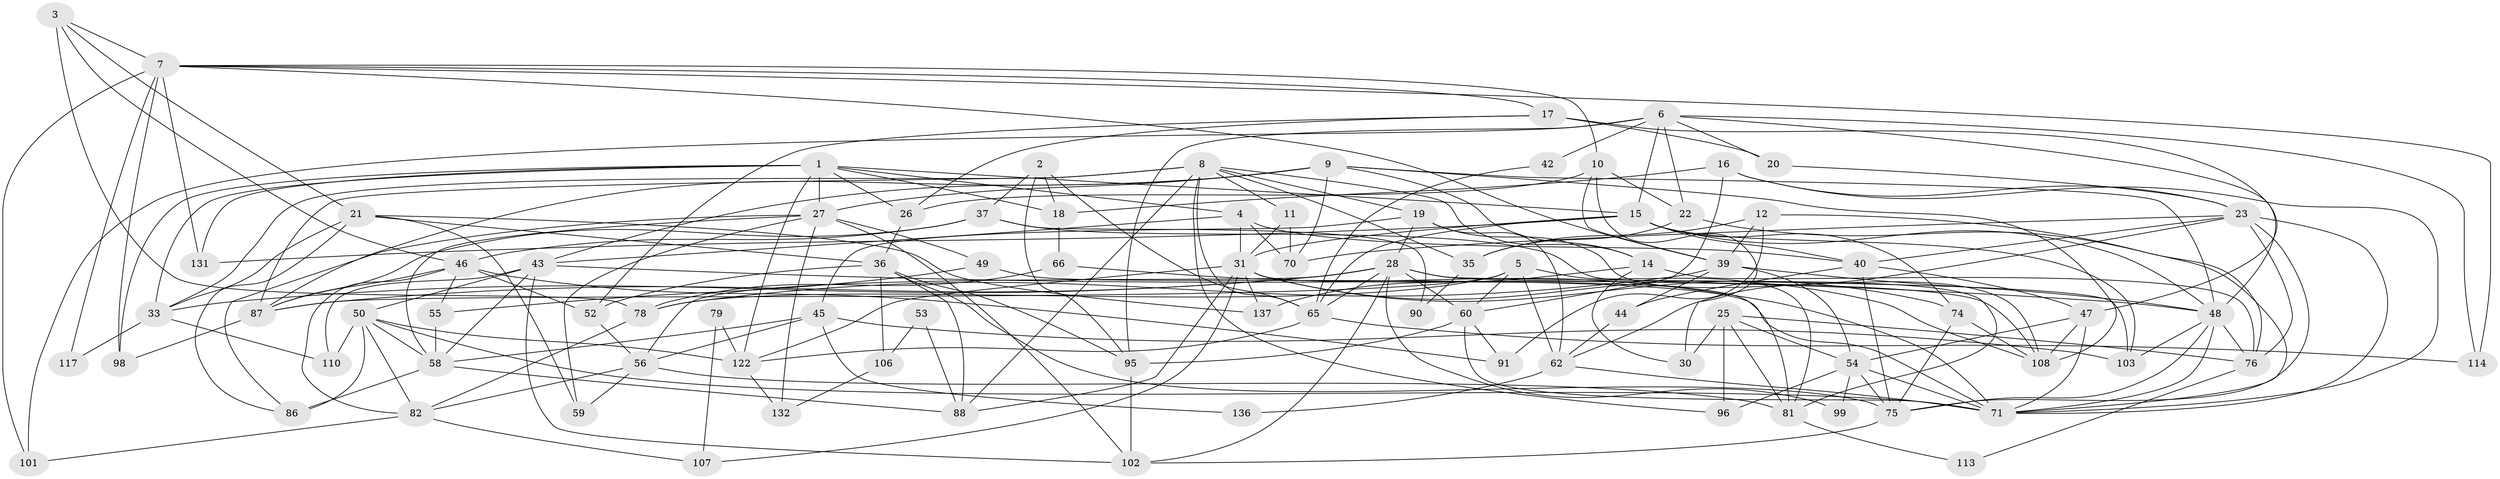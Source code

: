 // Generated by graph-tools (version 1.1) at 2025/23/03/03/25 07:23:57]
// undirected, 87 vertices, 219 edges
graph export_dot {
graph [start="1"]
  node [color=gray90,style=filled];
  1 [super="+129"];
  2;
  3 [super="+89"];
  4;
  5 [super="+29"];
  6 [super="+133"];
  7 [super="+97"];
  8 [super="+13"];
  9 [super="+57"];
  10 [super="+72"];
  11;
  12 [super="+84"];
  14 [super="+32"];
  15 [super="+73"];
  16 [super="+100"];
  17 [super="+24"];
  18 [super="+104"];
  19 [super="+121"];
  20;
  21 [super="+135"];
  22;
  23 [super="+105"];
  25;
  26 [super="+68"];
  27 [super="+83"];
  28 [super="+34"];
  30;
  31 [super="+69"];
  33 [super="+38"];
  35 [super="+126"];
  36 [super="+41"];
  37 [super="+85"];
  39 [super="+64"];
  40 [super="+63"];
  42;
  43 [super="+51"];
  44;
  45 [super="+80"];
  46 [super="+92"];
  47 [super="+109"];
  48 [super="+93"];
  49;
  50;
  52;
  53;
  54 [super="+77"];
  55;
  56 [super="+67"];
  58 [super="+61"];
  59 [super="+118"];
  60 [super="+115"];
  62 [super="+123"];
  65 [super="+127"];
  66;
  70;
  71 [super="+128"];
  74 [super="+134"];
  75 [super="+94"];
  76 [super="+111"];
  78;
  79;
  81;
  82 [super="+119"];
  86;
  87 [super="+120"];
  88 [super="+112"];
  90;
  91;
  95 [super="+116"];
  96 [super="+130"];
  98;
  99;
  101;
  102;
  103;
  106;
  107;
  108 [super="+124"];
  110;
  113;
  114;
  117;
  122 [super="+125"];
  131;
  132;
  136;
  137;
  1 -- 122;
  1 -- 26;
  1 -- 98;
  1 -- 131;
  1 -- 33;
  1 -- 4;
  1 -- 15;
  1 -- 18;
  1 -- 27;
  2 -- 18;
  2 -- 95;
  2 -- 65;
  2 -- 37;
  3 -- 7;
  3 -- 78;
  3 -- 46;
  3 -- 21;
  4 -- 40;
  4 -- 70;
  4 -- 31;
  4 -- 43;
  5 -- 62 [weight=2];
  5 -- 78;
  5 -- 81;
  5 -- 87;
  5 -- 60;
  6 -- 20;
  6 -- 42;
  6 -- 47;
  6 -- 101;
  6 -- 114;
  6 -- 22;
  6 -- 95;
  6 -- 15;
  7 -- 39;
  7 -- 98;
  7 -- 17;
  7 -- 101;
  7 -- 131;
  7 -- 10;
  7 -- 117;
  7 -- 114;
  8 -- 11;
  8 -- 33;
  8 -- 35;
  8 -- 14;
  8 -- 96;
  8 -- 65;
  8 -- 19;
  8 -- 87;
  8 -- 88;
  9 -- 27;
  9 -- 70;
  9 -- 48;
  9 -- 87;
  9 -- 43;
  9 -- 108;
  9 -- 14;
  10 -- 39;
  10 -- 22;
  10 -- 30;
  10 -- 26;
  11 -- 70;
  11 -- 31;
  12 -- 91;
  12 -- 76;
  12 -- 35;
  12 -- 39;
  14 -- 137;
  14 -- 30;
  14 -- 76;
  15 -- 65;
  15 -- 74;
  15 -- 103;
  15 -- 40;
  15 -- 48;
  15 -- 131;
  15 -- 31;
  16 -- 23;
  16 -- 18;
  16 -- 60;
  16 -- 71;
  17 -- 20;
  17 -- 48;
  17 -- 52;
  17 -- 26;
  18 -- 66;
  19 -- 45;
  19 -- 62;
  19 -- 108;
  19 -- 28;
  20 -- 23;
  21 -- 33;
  21 -- 86;
  21 -- 137;
  21 -- 36;
  21 -- 59;
  22 -- 71;
  22 -- 35;
  23 -- 70;
  23 -- 40;
  23 -- 71;
  23 -- 75;
  23 -- 76;
  23 -- 62;
  25 -- 81;
  25 -- 30;
  25 -- 54;
  25 -- 96;
  25 -- 76;
  26 -- 36;
  27 -- 59;
  27 -- 58;
  27 -- 49;
  27 -- 132;
  27 -- 102;
  27 -- 86;
  28 -- 103;
  28 -- 56;
  28 -- 87;
  28 -- 102;
  28 -- 108;
  28 -- 60;
  28 -- 33;
  28 -- 65;
  28 -- 99;
  31 -- 137;
  31 -- 107;
  31 -- 81;
  31 -- 88;
  31 -- 74 [weight=2];
  31 -- 108;
  31 -- 122;
  33 -- 110;
  33 -- 117;
  35 -- 90;
  36 -- 88;
  36 -- 52;
  36 -- 106;
  36 -- 75;
  36 -- 95;
  37 -- 81;
  37 -- 90;
  37 -- 87;
  37 -- 46;
  39 -- 44;
  39 -- 78;
  39 -- 54;
  39 -- 48;
  40 -- 44;
  40 -- 75;
  40 -- 47;
  42 -- 65;
  43 -- 58;
  43 -- 110;
  43 -- 50;
  43 -- 102;
  43 -- 48;
  44 -- 62;
  45 -- 56;
  45 -- 136;
  45 -- 58;
  45 -- 103;
  46 -- 82;
  46 -- 87;
  46 -- 52;
  46 -- 55;
  46 -- 91;
  47 -- 54;
  47 -- 108;
  47 -- 71;
  48 -- 75;
  48 -- 71;
  48 -- 103;
  48 -- 76;
  49 -- 55;
  49 -- 71;
  50 -- 71;
  50 -- 58;
  50 -- 82;
  50 -- 86;
  50 -- 110;
  50 -- 122;
  52 -- 56;
  53 -- 106;
  53 -- 88;
  54 -- 96;
  54 -- 99;
  54 -- 75;
  54 -- 71;
  55 -- 58;
  56 -- 82;
  56 -- 81;
  56 -- 59;
  58 -- 88;
  58 -- 86;
  60 -- 71;
  60 -- 91;
  60 -- 95;
  62 -- 71;
  62 -- 136;
  65 -- 122;
  65 -- 114;
  66 -- 78;
  66 -- 71;
  74 -- 108;
  74 -- 75;
  75 -- 102;
  76 -- 113;
  78 -- 82;
  79 -- 122;
  79 -- 107;
  81 -- 113;
  82 -- 107;
  82 -- 101;
  87 -- 98;
  95 -- 102;
  106 -- 132;
  122 -- 132;
}
